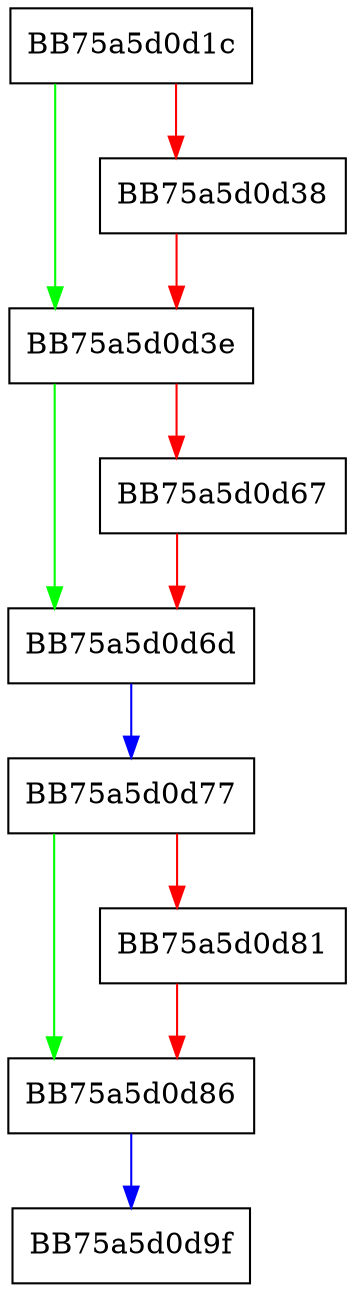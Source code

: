 digraph copyConfig {
  node [shape="box"];
  graph [splines=ortho];
  BB75a5d0d1c -> BB75a5d0d3e [color="green"];
  BB75a5d0d1c -> BB75a5d0d38 [color="red"];
  BB75a5d0d38 -> BB75a5d0d3e [color="red"];
  BB75a5d0d3e -> BB75a5d0d6d [color="green"];
  BB75a5d0d3e -> BB75a5d0d67 [color="red"];
  BB75a5d0d67 -> BB75a5d0d6d [color="red"];
  BB75a5d0d6d -> BB75a5d0d77 [color="blue"];
  BB75a5d0d77 -> BB75a5d0d86 [color="green"];
  BB75a5d0d77 -> BB75a5d0d81 [color="red"];
  BB75a5d0d81 -> BB75a5d0d86 [color="red"];
  BB75a5d0d86 -> BB75a5d0d9f [color="blue"];
}